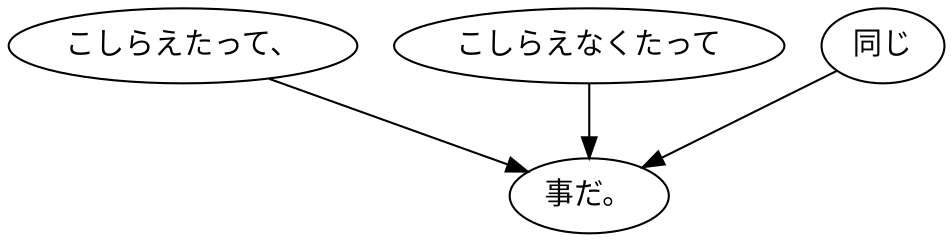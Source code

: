 digraph graph4802 {
	node0 [label="こしらえたって、"];
	node1 [label="こしらえなくたって"];
	node2 [label="同じ"];
	node3 [label="事だ。"];
	node0 -> node3;
	node1 -> node3;
	node2 -> node3;
}
